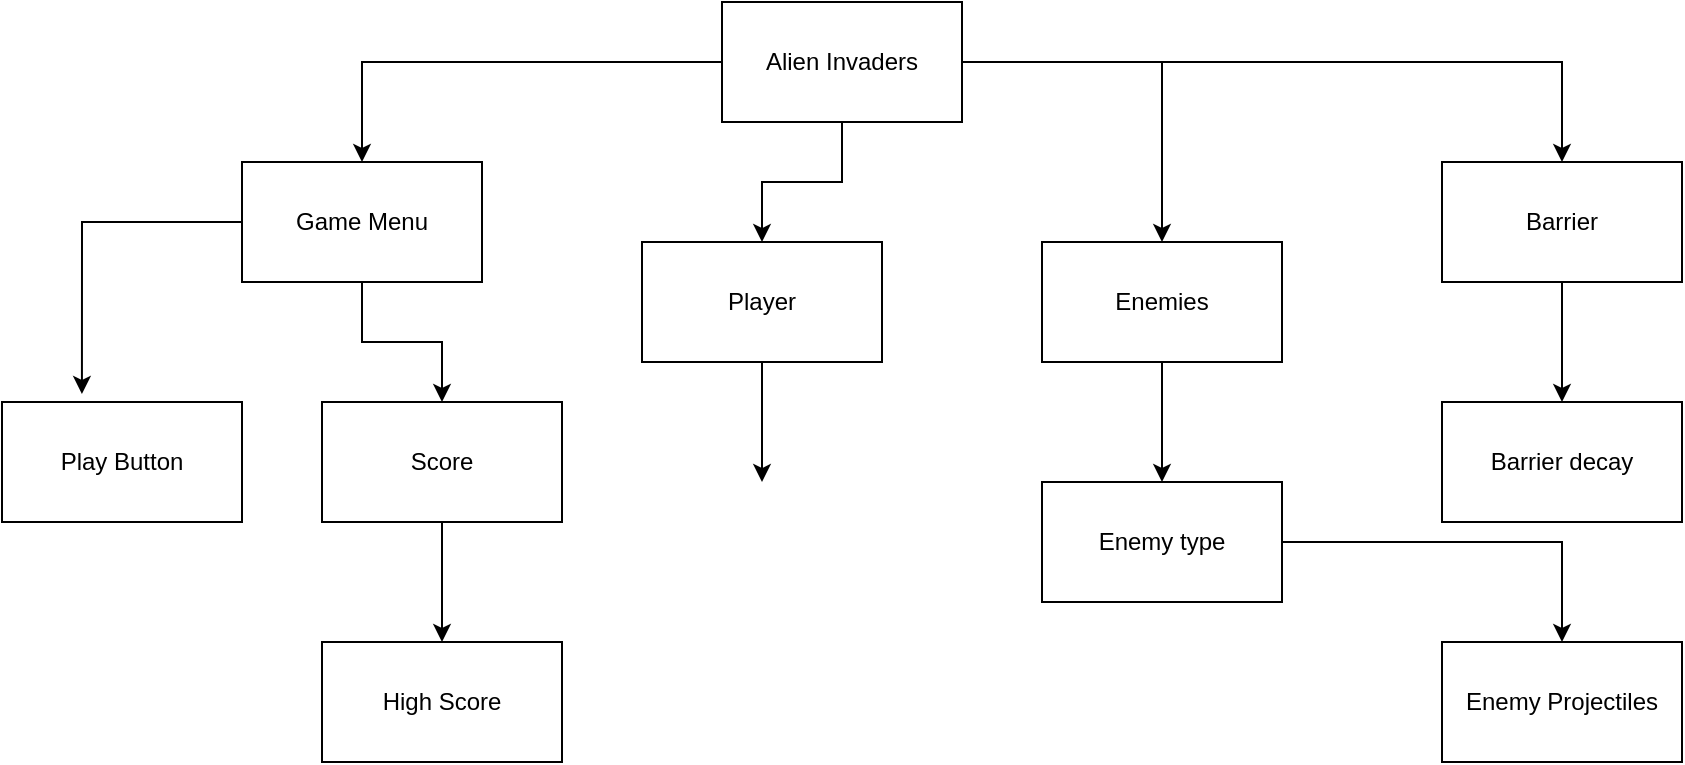 <mxfile version="28.2.3">
  <diagram name="Page-1" id="C-g2fz7T9Bdr24j7kvVt">
    <mxGraphModel dx="1106" dy="563" grid="1" gridSize="10" guides="1" tooltips="1" connect="1" arrows="1" fold="1" page="1" pageScale="1" pageWidth="850" pageHeight="1100" math="0" shadow="0">
      <root>
        <mxCell id="0" />
        <mxCell id="1" parent="0" />
        <mxCell id="XTB2MI85HImV3HZ4bywO-18" style="edgeStyle=orthogonalEdgeStyle;rounded=0;orthogonalLoop=1;jettySize=auto;html=1;exitX=0.5;exitY=1;exitDx=0;exitDy=0;entryX=0.5;entryY=0;entryDx=0;entryDy=0;" edge="1" parent="1" source="XTB2MI85HImV3HZ4bywO-2" target="XTB2MI85HImV3HZ4bywO-17">
          <mxGeometry relative="1" as="geometry" />
        </mxCell>
        <mxCell id="XTB2MI85HImV3HZ4bywO-24" style="edgeStyle=orthogonalEdgeStyle;rounded=0;orthogonalLoop=1;jettySize=auto;html=1;exitX=1;exitY=0.5;exitDx=0;exitDy=0;" edge="1" parent="1" source="XTB2MI85HImV3HZ4bywO-2" target="XTB2MI85HImV3HZ4bywO-22">
          <mxGeometry relative="1" as="geometry" />
        </mxCell>
        <mxCell id="XTB2MI85HImV3HZ4bywO-25" style="edgeStyle=orthogonalEdgeStyle;rounded=0;orthogonalLoop=1;jettySize=auto;html=1;exitX=0;exitY=0.5;exitDx=0;exitDy=0;entryX=0.5;entryY=0;entryDx=0;entryDy=0;" edge="1" parent="1" source="XTB2MI85HImV3HZ4bywO-2" target="XTB2MI85HImV3HZ4bywO-3">
          <mxGeometry relative="1" as="geometry" />
        </mxCell>
        <mxCell id="XTB2MI85HImV3HZ4bywO-30" style="edgeStyle=orthogonalEdgeStyle;rounded=0;orthogonalLoop=1;jettySize=auto;html=1;" edge="1" parent="1" source="XTB2MI85HImV3HZ4bywO-2" target="XTB2MI85HImV3HZ4bywO-28">
          <mxGeometry relative="1" as="geometry" />
        </mxCell>
        <mxCell id="XTB2MI85HImV3HZ4bywO-2" value="Alien Invaders" style="rounded=0;whiteSpace=wrap;html=1;" vertex="1" parent="1">
          <mxGeometry x="360" y="40" width="120" height="60" as="geometry" />
        </mxCell>
        <mxCell id="XTB2MI85HImV3HZ4bywO-15" style="edgeStyle=orthogonalEdgeStyle;rounded=0;orthogonalLoop=1;jettySize=auto;html=1;" edge="1" parent="1" source="XTB2MI85HImV3HZ4bywO-3" target="XTB2MI85HImV3HZ4bywO-11">
          <mxGeometry relative="1" as="geometry" />
        </mxCell>
        <mxCell id="XTB2MI85HImV3HZ4bywO-3" value="Game Menu" style="rounded=0;whiteSpace=wrap;html=1;labelBackgroundColor=none;labelBorderColor=none;" vertex="1" parent="1">
          <mxGeometry x="120" y="120" width="120" height="60" as="geometry" />
        </mxCell>
        <mxCell id="XTB2MI85HImV3HZ4bywO-6" value="Play Button" style="rounded=0;whiteSpace=wrap;html=1;" vertex="1" parent="1">
          <mxGeometry y="240" width="120" height="60" as="geometry" />
        </mxCell>
        <mxCell id="XTB2MI85HImV3HZ4bywO-34" style="edgeStyle=orthogonalEdgeStyle;rounded=0;orthogonalLoop=1;jettySize=auto;html=1;exitX=0.5;exitY=1;exitDx=0;exitDy=0;entryX=0.5;entryY=0;entryDx=0;entryDy=0;" edge="1" parent="1" source="XTB2MI85HImV3HZ4bywO-11" target="XTB2MI85HImV3HZ4bywO-33">
          <mxGeometry relative="1" as="geometry" />
        </mxCell>
        <mxCell id="XTB2MI85HImV3HZ4bywO-11" value="Score" style="rounded=0;whiteSpace=wrap;html=1;" vertex="1" parent="1">
          <mxGeometry x="160" y="240" width="120" height="60" as="geometry" />
        </mxCell>
        <mxCell id="XTB2MI85HImV3HZ4bywO-16" style="edgeStyle=orthogonalEdgeStyle;rounded=0;orthogonalLoop=1;jettySize=auto;html=1;exitX=0;exitY=0.5;exitDx=0;exitDy=0;entryX=0.333;entryY=-0.067;entryDx=0;entryDy=0;entryPerimeter=0;" edge="1" parent="1" source="XTB2MI85HImV3HZ4bywO-3" target="XTB2MI85HImV3HZ4bywO-6">
          <mxGeometry relative="1" as="geometry" />
        </mxCell>
        <mxCell id="XTB2MI85HImV3HZ4bywO-21" style="edgeStyle=orthogonalEdgeStyle;rounded=0;orthogonalLoop=1;jettySize=auto;html=1;entryX=0.5;entryY=0;entryDx=0;entryDy=0;" edge="1" parent="1" source="XTB2MI85HImV3HZ4bywO-17">
          <mxGeometry relative="1" as="geometry">
            <mxPoint x="380" y="280" as="targetPoint" />
          </mxGeometry>
        </mxCell>
        <mxCell id="XTB2MI85HImV3HZ4bywO-17" value="Player" style="rounded=0;whiteSpace=wrap;html=1;" vertex="1" parent="1">
          <mxGeometry x="320" y="160" width="120" height="60" as="geometry" />
        </mxCell>
        <mxCell id="XTB2MI85HImV3HZ4bywO-27" style="edgeStyle=orthogonalEdgeStyle;rounded=0;orthogonalLoop=1;jettySize=auto;html=1;exitX=0.5;exitY=1;exitDx=0;exitDy=0;entryX=0.5;entryY=0;entryDx=0;entryDy=0;" edge="1" parent="1" source="XTB2MI85HImV3HZ4bywO-22" target="XTB2MI85HImV3HZ4bywO-26">
          <mxGeometry relative="1" as="geometry" />
        </mxCell>
        <mxCell id="XTB2MI85HImV3HZ4bywO-22" value="Enemies" style="rounded=0;whiteSpace=wrap;html=1;" vertex="1" parent="1">
          <mxGeometry x="520" y="160" width="120" height="60" as="geometry" />
        </mxCell>
        <mxCell id="XTB2MI85HImV3HZ4bywO-36" style="edgeStyle=orthogonalEdgeStyle;rounded=0;orthogonalLoop=1;jettySize=auto;html=1;exitX=1;exitY=0.5;exitDx=0;exitDy=0;entryX=0.5;entryY=0;entryDx=0;entryDy=0;" edge="1" parent="1" source="XTB2MI85HImV3HZ4bywO-26" target="XTB2MI85HImV3HZ4bywO-35">
          <mxGeometry relative="1" as="geometry" />
        </mxCell>
        <mxCell id="XTB2MI85HImV3HZ4bywO-26" value="Enemy type" style="rounded=0;whiteSpace=wrap;html=1;" vertex="1" parent="1">
          <mxGeometry x="520" y="280" width="120" height="60" as="geometry" />
        </mxCell>
        <mxCell id="XTB2MI85HImV3HZ4bywO-32" style="edgeStyle=orthogonalEdgeStyle;rounded=0;orthogonalLoop=1;jettySize=auto;html=1;" edge="1" parent="1" source="XTB2MI85HImV3HZ4bywO-28" target="XTB2MI85HImV3HZ4bywO-31">
          <mxGeometry relative="1" as="geometry" />
        </mxCell>
        <mxCell id="XTB2MI85HImV3HZ4bywO-28" value="Barrier" style="rounded=0;whiteSpace=wrap;html=1;" vertex="1" parent="1">
          <mxGeometry x="720" y="120" width="120" height="60" as="geometry" />
        </mxCell>
        <mxCell id="XTB2MI85HImV3HZ4bywO-31" value="Barrier decay" style="rounded=0;whiteSpace=wrap;html=1;" vertex="1" parent="1">
          <mxGeometry x="720" y="240" width="120" height="60" as="geometry" />
        </mxCell>
        <mxCell id="XTB2MI85HImV3HZ4bywO-33" value="High Score" style="rounded=0;whiteSpace=wrap;html=1;" vertex="1" parent="1">
          <mxGeometry x="160" y="360" width="120" height="60" as="geometry" />
        </mxCell>
        <mxCell id="XTB2MI85HImV3HZ4bywO-35" value="Enemy Projectiles" style="rounded=0;whiteSpace=wrap;html=1;" vertex="1" parent="1">
          <mxGeometry x="720" y="360" width="120" height="60" as="geometry" />
        </mxCell>
      </root>
    </mxGraphModel>
  </diagram>
</mxfile>
